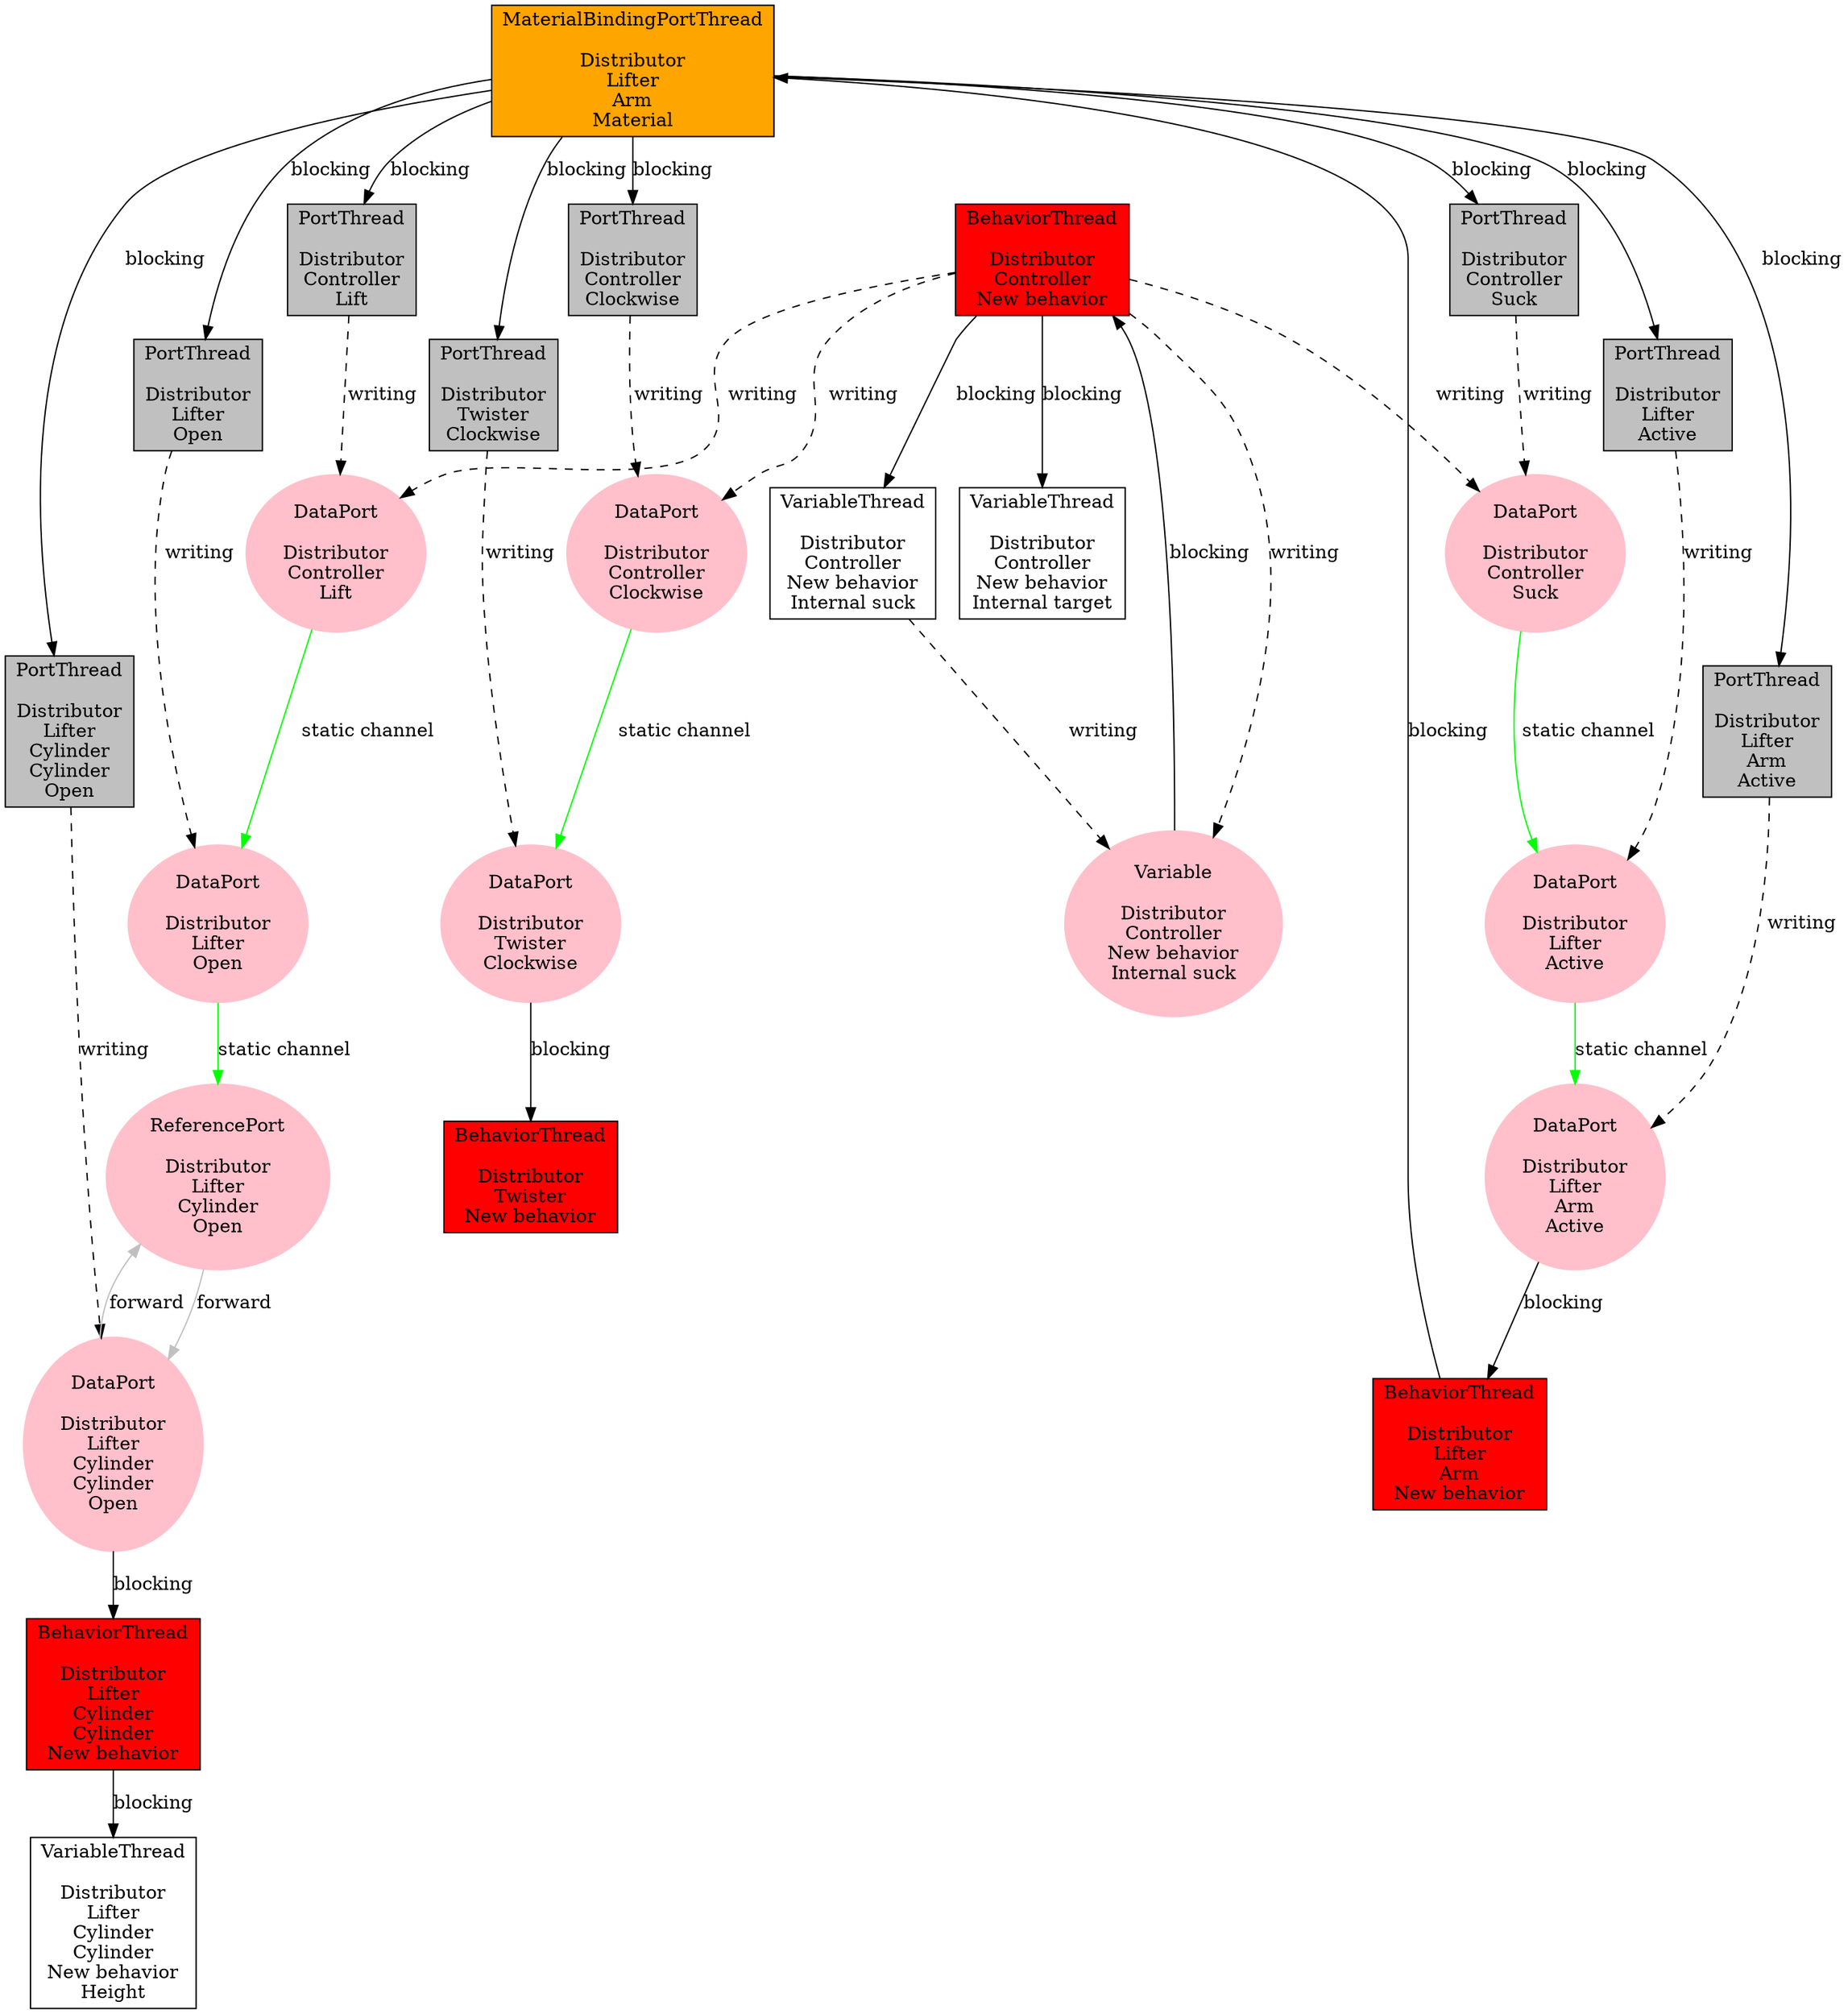 digraph {
	"Thread[[Distributor, Twister, Clockwise],5,main]" [label = "PortThread\n\nDistributor\nTwister\nClockwise", shape = box, style = filled, fillcolor = gray];
	"Thread[[Distributor, Twister, New behavior],5,main]" [label = "BehaviorThread\n\nDistributor\nTwister\nNew behavior", shape = box, style = filled, fillcolor = red];
	"Thread[[Distributor, Lifter, Open],5,main]" [label = "PortThread\n\nDistributor\nLifter\nOpen", shape = box, style = filled, fillcolor = gray];
	"Thread[[Distributor, Lifter, Active],5,main]" [label = "PortThread\n\nDistributor\nLifter\nActive", shape = box, style = filled, fillcolor = gray];
	"Thread[[Distributor, Lifter, Cylinder, Cylinder, Open],5,main]" [label = "PortThread\n\nDistributor\nLifter\nCylinder\nCylinder\nOpen", shape = box, style = filled, fillcolor = gray];
	"Thread[[Distributor, Lifter, Cylinder, Cylinder, New behavior, Height],5,main]" [label = "VariableThread\n\nDistributor\nLifter\nCylinder\nCylinder\nNew behavior\nHeight", shape = box, style = filled, fillcolor = white];
	"Thread[[Distributor, Lifter, Cylinder, Cylinder, New behavior],5,main]" [label = "BehaviorThread\n\nDistributor\nLifter\nCylinder\nCylinder\nNew behavior", shape = box, style = filled, fillcolor = red];
	"Thread[[Distributor, Lifter, Arm, Material],5,main]" [label = "MaterialBindingPortThread\n\nDistributor\nLifter\nArm\nMaterial", shape = box, style = filled, fillcolor = orange];
	"Thread[[Distributor, Lifter, Arm, Active],5,main]" [label = "PortThread\n\nDistributor\nLifter\nArm\nActive", shape = box, style = filled, fillcolor = gray];
	"Thread[[Distributor, Lifter, Arm, New behavior],5,main]" [label = "BehaviorThread\n\nDistributor\nLifter\nArm\nNew behavior", shape = box, style = filled, fillcolor = red];
	"Thread[[Distributor, Controller, Clockwise],5,main]" [label = "PortThread\n\nDistributor\nController\nClockwise", shape = box, style = filled, fillcolor = gray];
	"Thread[[Distributor, Controller, Lift],5,main]" [label = "PortThread\n\nDistributor\nController\nLift", shape = box, style = filled, fillcolor = gray];
	"Thread[[Distributor, Controller, Suck],5,main]" [label = "PortThread\n\nDistributor\nController\nSuck", shape = box, style = filled, fillcolor = gray];
	"Thread[[Distributor, Controller, New behavior, Internal suck],5,main]" [label = "VariableThread\n\nDistributor\nController\nNew behavior\nInternal suck", shape = box, style = filled, fillcolor = white];
	"Thread[[Distributor, Controller, New behavior, Internal target],5,main]" [label = "VariableThread\n\nDistributor\nController\nNew behavior\nInternal target", shape = box, style = filled, fillcolor = white];
	"Thread[[Distributor, Controller, New behavior],5,main]" [label = "BehaviorThread\n\nDistributor\nController\nNew behavior", shape = box, style = filled, fillcolor = red];
	"[Distributor, Lifter, Arm, Active]" [label = "DataPort\n\nDistributor\nLifter\nArm\nActive", shape = ellipse, style = filled, color = pink];
	"[Distributor, Controller, Lift]" [label = "DataPort\n\nDistributor\nController\nLift", shape = ellipse, style = filled, color = pink];
	"[Distributor, Controller, Suck]" [label = "DataPort\n\nDistributor\nController\nSuck", shape = ellipse, style = filled, color = pink];
	"[Distributor, Twister, Clockwise]" [label = "DataPort\n\nDistributor\nTwister\nClockwise", shape = ellipse, style = filled, color = pink];
	"[Distributor, Lifter, Active]" [label = "DataPort\n\nDistributor\nLifter\nActive", shape = ellipse, style = filled, color = pink];
	"[Distributor, Lifter, Cylinder, Cylinder, Open]" [label = "DataPort\n\nDistributor\nLifter\nCylinder\nCylinder\nOpen", shape = ellipse, style = filled, color = pink];
	"[Distributor, Lifter, Open]" [label = "DataPort\n\nDistributor\nLifter\nOpen", shape = ellipse, style = filled, color = pink];
	"[Distributor, Controller, Clockwise]" [label = "DataPort\n\nDistributor\nController\nClockwise", shape = ellipse, style = filled, color = pink];
	"[Distributor, Lifter, Cylinder, Open]" [label = "ReferencePort\n\nDistributor\nLifter\nCylinder\nOpen", shape = ellipse, style = filled, color = pink];
	"[Distributor, Controller, New behavior, Internal suck]" [label = "Variable\n\nDistributor\nController\nNew behavior\nInternal suck", shape = ellipse, style = filled, color = pink];
	"Thread[[Distributor, Lifter, Arm, Material],5,main]" -> "Thread[[Distributor, Twister, Clockwise],5,main]" [label = "blocking"];
	"Thread[[Distributor, Twister, Clockwise],5,main]" -> "[Distributor, Twister, Clockwise]" [label = "writing", style = dashed];
	"[Distributor, Twister, Clockwise]" -> "Thread[[Distributor, Twister, New behavior],5,main]" [label = "blocking"];
	"Thread[[Distributor, Lifter, Arm, Material],5,main]" -> "Thread[[Distributor, Lifter, Open],5,main]" [label = "blocking"];
	"Thread[[Distributor, Lifter, Open],5,main]" -> "[Distributor, Lifter, Open]" [label = "writing", style = dashed];
	"Thread[[Distributor, Lifter, Arm, Material],5,main]" -> "Thread[[Distributor, Lifter, Active],5,main]" [label = "blocking"];
	"Thread[[Distributor, Lifter, Active],5,main]" -> "[Distributor, Lifter, Active]" [label = "writing", style = dashed];
	"Thread[[Distributor, Lifter, Arm, Material],5,main]" -> "Thread[[Distributor, Lifter, Cylinder, Cylinder, Open],5,main]" [label = "blocking"];
	"Thread[[Distributor, Lifter, Cylinder, Cylinder, Open],5,main]" -> "[Distributor, Lifter, Cylinder, Cylinder, Open]" [label = "writing", style = dashed];
	"Thread[[Distributor, Lifter, Cylinder, Cylinder, New behavior],5,main]" -> "Thread[[Distributor, Lifter, Cylinder, Cylinder, New behavior, Height],5,main]" [label = "blocking"];
	"[Distributor, Lifter, Cylinder, Cylinder, Open]" -> "Thread[[Distributor, Lifter, Cylinder, Cylinder, New behavior],5,main]" [label = "blocking"];
	"Thread[[Distributor, Lifter, Arm, New behavior],5,main]" -> "Thread[[Distributor, Lifter, Arm, Material],5,main]" [label = "blocking"];
	"Thread[[Distributor, Lifter, Arm, Material],5,main]" -> "Thread[[Distributor, Lifter, Arm, Active],5,main]" [label = "blocking"];
	"Thread[[Distributor, Lifter, Arm, Active],5,main]" -> "[Distributor, Lifter, Arm, Active]" [label = "writing", style = dashed];
	"[Distributor, Lifter, Arm, Active]" -> "Thread[[Distributor, Lifter, Arm, New behavior],5,main]" [label = "blocking"];
	"Thread[[Distributor, Lifter, Arm, Material],5,main]" -> "Thread[[Distributor, Controller, Clockwise],5,main]" [label = "blocking"];
	"Thread[[Distributor, Controller, Clockwise],5,main]" -> "[Distributor, Controller, Clockwise]" [label = "writing", style = dashed];
	"Thread[[Distributor, Lifter, Arm, Material],5,main]" -> "Thread[[Distributor, Controller, Lift],5,main]" [label = "blocking"];
	"Thread[[Distributor, Controller, Lift],5,main]" -> "[Distributor, Controller, Lift]" [label = "writing", style = dashed];
	"Thread[[Distributor, Lifter, Arm, Material],5,main]" -> "Thread[[Distributor, Controller, Suck],5,main]" [label = "blocking"];
	"Thread[[Distributor, Controller, Suck],5,main]" -> "[Distributor, Controller, Suck]" [label = "writing", style = dashed];
	"Thread[[Distributor, Controller, New behavior],5,main]" -> "Thread[[Distributor, Controller, New behavior, Internal suck],5,main]" [label = "blocking"];
	"Thread[[Distributor, Controller, New behavior, Internal suck],5,main]" -> "[Distributor, Controller, New behavior, Internal suck]" [label = "writing", style = dashed];
	"Thread[[Distributor, Controller, New behavior],5,main]" -> "Thread[[Distributor, Controller, New behavior, Internal target],5,main]" [label = "blocking"];
	"[Distributor, Controller, New behavior, Internal suck]" -> "Thread[[Distributor, Controller, New behavior],5,main]" [label = "blocking"];
	"Thread[[Distributor, Controller, New behavior],5,main]" -> "[Distributor, Controller, Lift]" [label = "writing", style = dashed];
	"Thread[[Distributor, Controller, New behavior],5,main]" -> "[Distributor, Controller, Suck]" [label = "writing", style = dashed];
	"Thread[[Distributor, Controller, New behavior],5,main]" -> "[Distributor, Controller, Clockwise]" [label = "writing", style = dashed];
	"Thread[[Distributor, Controller, New behavior],5,main]" -> "[Distributor, Controller, New behavior, Internal suck]" [label = "writing", style = dashed];
	"[Distributor, Lifter, Active]" -> "[Distributor, Lifter, Arm, Active]" [label = "static channel", color = green]; 
	"[Distributor, Controller, Clockwise]" -> "[Distributor, Twister, Clockwise]" [label = "static channel", color = green]; 
	"[Distributor, Controller, Suck]" -> "[Distributor, Lifter, Active]" [label = "static channel", color = green]; 
	"[Distributor, Lifter, Cylinder, Open]" -> "[Distributor, Lifter, Cylinder, Cylinder, Open]" [label = "forward", color = gray]; 
	"[Distributor, Controller, Lift]" -> "[Distributor, Lifter, Open]" [label = "static channel", color = green]; 
	"[Distributor, Lifter, Open]" -> "[Distributor, Lifter, Cylinder, Open]" [label = "static channel", color = green]; 
	"[Distributor, Lifter, Cylinder, Cylinder, Open]" -> "[Distributor, Lifter, Cylinder, Open]" [label = "forward", color = gray];
}